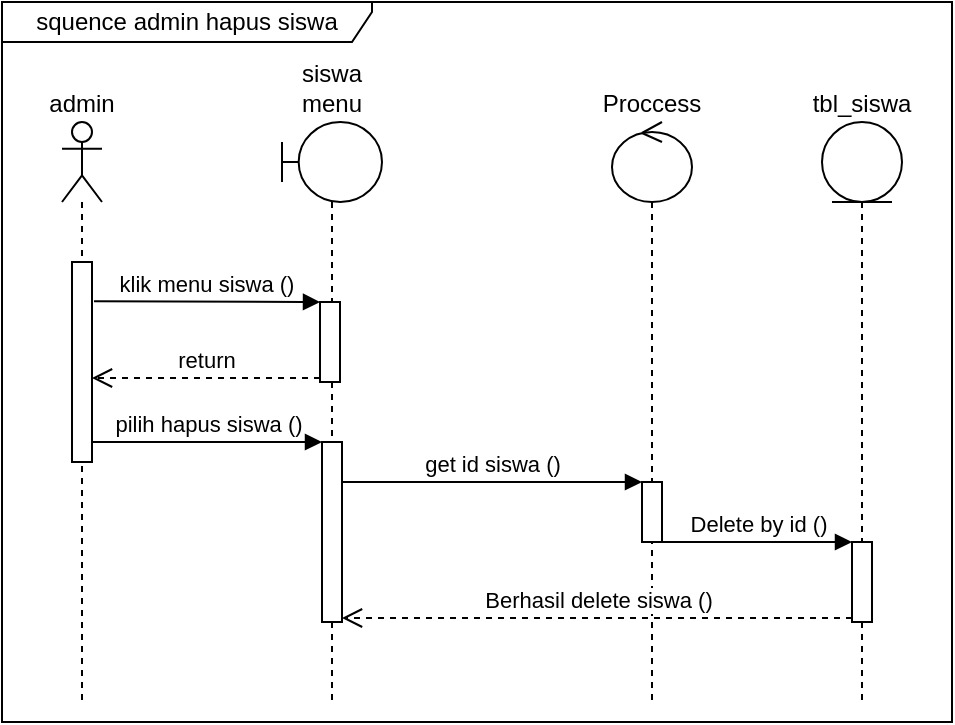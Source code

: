 <mxfile version="17.4.2" type="device"><diagram id="8GVj2OKJ4D0ufu87AxuA" name="Page-1"><mxGraphModel dx="862" dy="553" grid="1" gridSize="10" guides="1" tooltips="1" connect="1" arrows="1" fold="1" page="1" pageScale="1" pageWidth="850" pageHeight="1100" math="0" shadow="0"><root><mxCell id="0"/><mxCell id="1" parent="0"/><mxCell id="cu_w6PsO_UPOJvD_NwXI-1" value="siswa menu" style="shape=umlLifeline;participant=umlBoundary;perimeter=lifelinePerimeter;whiteSpace=wrap;html=1;container=1;collapsible=0;recursiveResize=0;verticalAlign=bottom;spacingTop=36;outlineConnect=0;labelPosition=center;verticalLabelPosition=top;align=center;fontSize=12;" parent="1" vertex="1"><mxGeometry x="240" y="150" width="50" height="290" as="geometry"/></mxCell><mxCell id="cu_w6PsO_UPOJvD_NwXI-2" value="" style="html=1;points=[];perimeter=orthogonalPerimeter;" parent="cu_w6PsO_UPOJvD_NwXI-1" vertex="1"><mxGeometry x="19" y="90" width="10" height="40" as="geometry"/></mxCell><mxCell id="cu_w6PsO_UPOJvD_NwXI-3" value="" style="html=1;points=[];perimeter=orthogonalPerimeter;" parent="cu_w6PsO_UPOJvD_NwXI-1" vertex="1"><mxGeometry x="20" y="160" width="10" height="90" as="geometry"/></mxCell><mxCell id="cu_w6PsO_UPOJvD_NwXI-4" value="Proccess" style="shape=umlLifeline;participant=umlControl;perimeter=lifelinePerimeter;whiteSpace=wrap;html=1;container=1;collapsible=0;recursiveResize=0;verticalAlign=bottom;spacingTop=36;outlineConnect=0;fontSize=12;labelPosition=center;verticalLabelPosition=top;align=center;" parent="1" vertex="1"><mxGeometry x="405" y="150" width="40" height="290" as="geometry"/></mxCell><mxCell id="cu_w6PsO_UPOJvD_NwXI-5" value="" style="html=1;points=[];perimeter=orthogonalPerimeter;" parent="cu_w6PsO_UPOJvD_NwXI-4" vertex="1"><mxGeometry x="15" y="180" width="10" height="30" as="geometry"/></mxCell><mxCell id="cu_w6PsO_UPOJvD_NwXI-6" value="tbl_siswa" style="shape=umlLifeline;participant=umlEntity;perimeter=lifelinePerimeter;whiteSpace=wrap;html=1;container=1;collapsible=0;recursiveResize=0;verticalAlign=bottom;spacingTop=36;outlineConnect=0;fontSize=12;labelPosition=center;verticalLabelPosition=top;align=center;" parent="1" vertex="1"><mxGeometry x="510" y="150" width="40" height="290" as="geometry"/></mxCell><mxCell id="cu_w6PsO_UPOJvD_NwXI-7" value="" style="html=1;points=[];perimeter=orthogonalPerimeter;" parent="cu_w6PsO_UPOJvD_NwXI-6" vertex="1"><mxGeometry x="15" y="210" width="10" height="40" as="geometry"/></mxCell><mxCell id="cu_w6PsO_UPOJvD_NwXI-8" value="admin" style="shape=umlLifeline;participant=umlActor;perimeter=lifelinePerimeter;whiteSpace=wrap;html=1;container=1;collapsible=0;recursiveResize=0;verticalAlign=bottom;spacingTop=36;outlineConnect=0;fontSize=12;labelPosition=center;verticalLabelPosition=top;align=center;" parent="1" vertex="1"><mxGeometry x="130" y="150" width="20" height="290" as="geometry"/></mxCell><mxCell id="cu_w6PsO_UPOJvD_NwXI-9" value="" style="html=1;points=[];perimeter=orthogonalPerimeter;fontSize=12;" parent="cu_w6PsO_UPOJvD_NwXI-8" vertex="1"><mxGeometry x="5" y="70" width="10" height="100" as="geometry"/></mxCell><mxCell id="cu_w6PsO_UPOJvD_NwXI-10" value="klik menu siswa ()" style="html=1;verticalAlign=bottom;endArrow=block;entryX=0;entryY=0;rounded=0;exitX=1.1;exitY=0.196;exitDx=0;exitDy=0;exitPerimeter=0;" parent="1" source="cu_w6PsO_UPOJvD_NwXI-9" target="cu_w6PsO_UPOJvD_NwXI-2" edge="1"><mxGeometry relative="1" as="geometry"><mxPoint x="150" y="240" as="sourcePoint"/></mxGeometry></mxCell><mxCell id="cu_w6PsO_UPOJvD_NwXI-11" value="return" style="html=1;verticalAlign=bottom;endArrow=open;dashed=1;endSize=8;exitX=0;exitY=0.95;rounded=0;" parent="1" source="cu_w6PsO_UPOJvD_NwXI-2" target="cu_w6PsO_UPOJvD_NwXI-9" edge="1"><mxGeometry relative="1" as="geometry"><mxPoint x="249" y="316" as="targetPoint"/></mxGeometry></mxCell><mxCell id="cu_w6PsO_UPOJvD_NwXI-12" value="pilih hapus siswa ()" style="html=1;verticalAlign=bottom;endArrow=block;entryX=0;entryY=0;rounded=0;" parent="1" source="cu_w6PsO_UPOJvD_NwXI-9" target="cu_w6PsO_UPOJvD_NwXI-3" edge="1"><mxGeometry relative="1" as="geometry"><mxPoint x="190" y="310" as="sourcePoint"/></mxGeometry></mxCell><mxCell id="cu_w6PsO_UPOJvD_NwXI-13" value="get id siswa ()" style="html=1;verticalAlign=bottom;endArrow=block;entryX=0;entryY=0;rounded=0;" parent="1" source="cu_w6PsO_UPOJvD_NwXI-3" target="cu_w6PsO_UPOJvD_NwXI-5" edge="1"><mxGeometry relative="1" as="geometry"><mxPoint x="315" y="330" as="sourcePoint"/></mxGeometry></mxCell><mxCell id="cu_w6PsO_UPOJvD_NwXI-14" value="Delete by id ()" style="html=1;verticalAlign=bottom;endArrow=block;entryX=0;entryY=0;rounded=0;" parent="1" source="cu_w6PsO_UPOJvD_NwXI-5" target="cu_w6PsO_UPOJvD_NwXI-7" edge="1"><mxGeometry relative="1" as="geometry"><mxPoint x="455" y="360" as="sourcePoint"/></mxGeometry></mxCell><mxCell id="cu_w6PsO_UPOJvD_NwXI-15" value="Berhasil delete siswa ()" style="html=1;verticalAlign=bottom;endArrow=open;dashed=1;endSize=8;exitX=0;exitY=0.95;rounded=0;" parent="1" source="cu_w6PsO_UPOJvD_NwXI-7" target="cu_w6PsO_UPOJvD_NwXI-3" edge="1"><mxGeometry relative="1" as="geometry"><mxPoint x="455" y="436" as="targetPoint"/></mxGeometry></mxCell><mxCell id="cu_w6PsO_UPOJvD_NwXI-16" value="squence admin hapus siswa" style="shape=umlFrame;whiteSpace=wrap;html=1;width=185;height=20;" parent="1" vertex="1"><mxGeometry x="100" y="90" width="475" height="360" as="geometry"/></mxCell></root></mxGraphModel></diagram></mxfile>